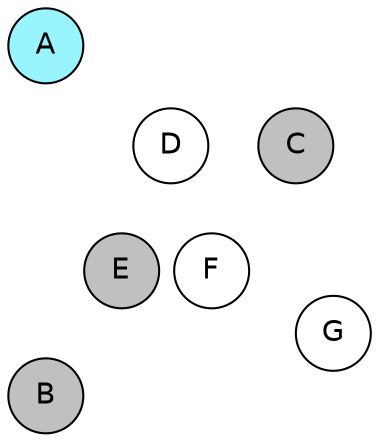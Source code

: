 
graph {

layout = circo;
mindist = .1

node [shape = circle, fontname = Helvetica, margin = 0, style = filled]
edge [style=invis]

subgraph 1 {
	E -- F -- F# -- G -- G# -- A -- A# -- B -- C -- C# -- D -- D# -- E
}

C [fillcolor = gray];
C# [fillcolor = white];
D [fillcolor = white];
D# [fillcolor = gray];
E [fillcolor = gray];
F [fillcolor = white];
F# [fillcolor = gray];
G [fillcolor = white];
G# [fillcolor = gray];
A [fillcolor = cadetblue1];
A# [fillcolor = white];
B [fillcolor = gray];
}

